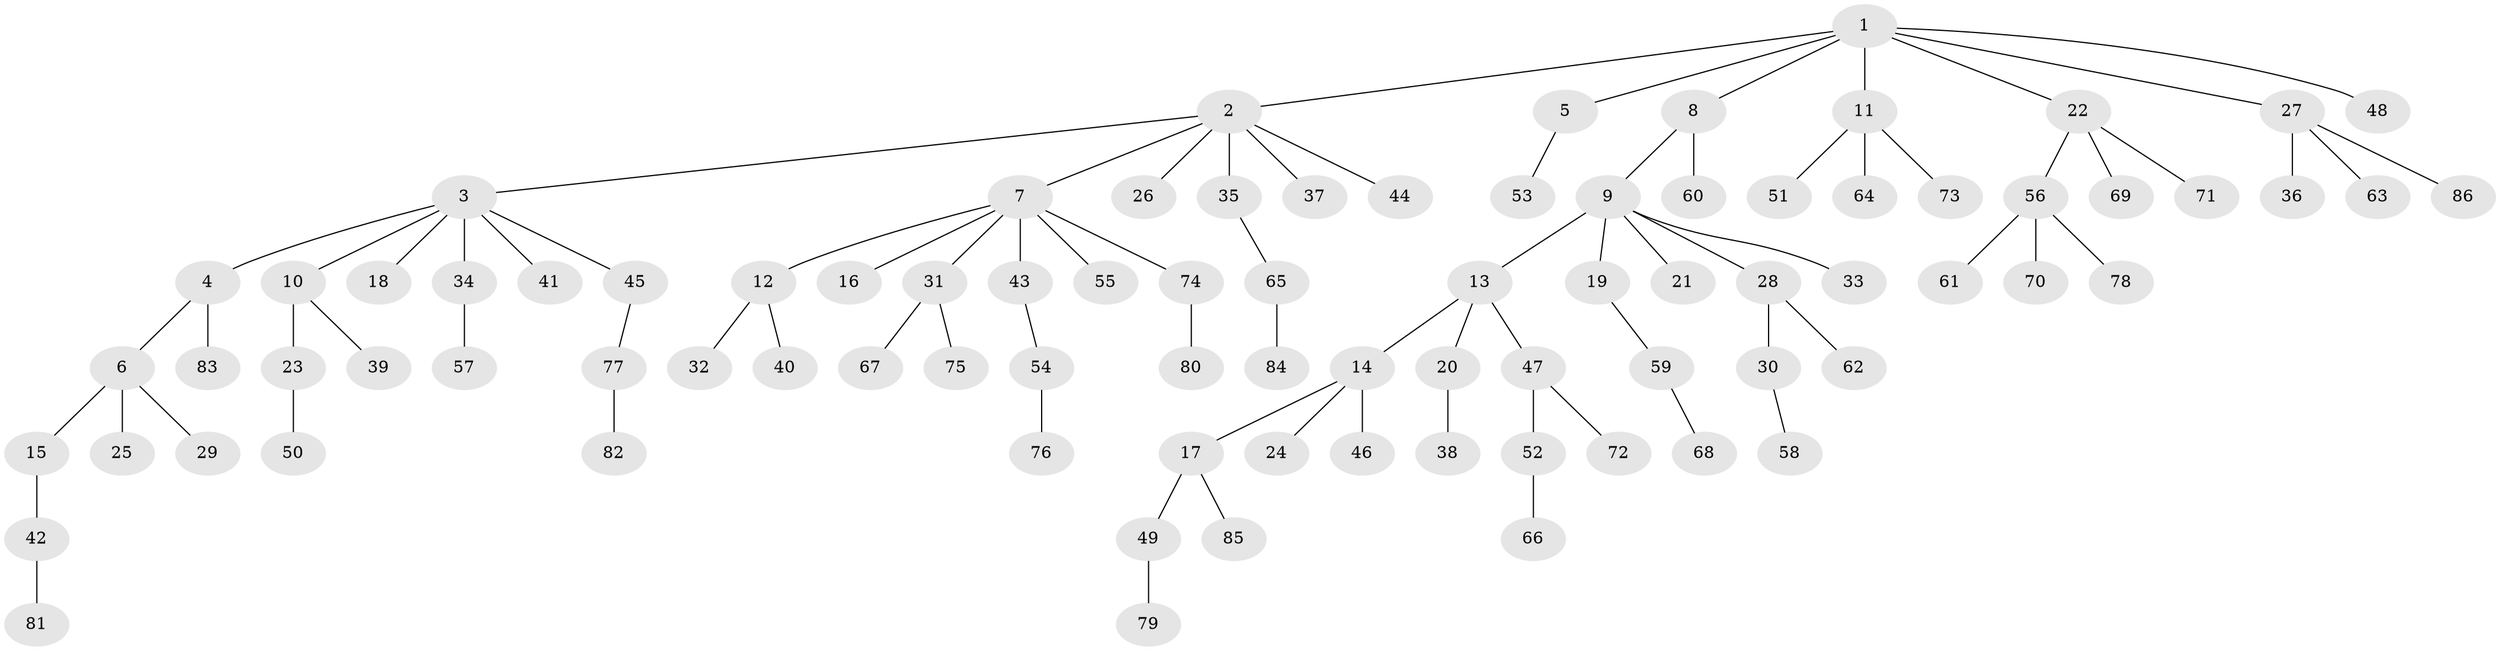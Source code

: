 // Generated by graph-tools (version 1.1) at 2025/37/03/09/25 02:37:06]
// undirected, 86 vertices, 85 edges
graph export_dot {
graph [start="1"]
  node [color=gray90,style=filled];
  1;
  2;
  3;
  4;
  5;
  6;
  7;
  8;
  9;
  10;
  11;
  12;
  13;
  14;
  15;
  16;
  17;
  18;
  19;
  20;
  21;
  22;
  23;
  24;
  25;
  26;
  27;
  28;
  29;
  30;
  31;
  32;
  33;
  34;
  35;
  36;
  37;
  38;
  39;
  40;
  41;
  42;
  43;
  44;
  45;
  46;
  47;
  48;
  49;
  50;
  51;
  52;
  53;
  54;
  55;
  56;
  57;
  58;
  59;
  60;
  61;
  62;
  63;
  64;
  65;
  66;
  67;
  68;
  69;
  70;
  71;
  72;
  73;
  74;
  75;
  76;
  77;
  78;
  79;
  80;
  81;
  82;
  83;
  84;
  85;
  86;
  1 -- 2;
  1 -- 5;
  1 -- 8;
  1 -- 11;
  1 -- 22;
  1 -- 27;
  1 -- 48;
  2 -- 3;
  2 -- 7;
  2 -- 26;
  2 -- 35;
  2 -- 37;
  2 -- 44;
  3 -- 4;
  3 -- 10;
  3 -- 18;
  3 -- 34;
  3 -- 41;
  3 -- 45;
  4 -- 6;
  4 -- 83;
  5 -- 53;
  6 -- 15;
  6 -- 25;
  6 -- 29;
  7 -- 12;
  7 -- 16;
  7 -- 31;
  7 -- 43;
  7 -- 55;
  7 -- 74;
  8 -- 9;
  8 -- 60;
  9 -- 13;
  9 -- 19;
  9 -- 21;
  9 -- 28;
  9 -- 33;
  10 -- 23;
  10 -- 39;
  11 -- 51;
  11 -- 64;
  11 -- 73;
  12 -- 32;
  12 -- 40;
  13 -- 14;
  13 -- 20;
  13 -- 47;
  14 -- 17;
  14 -- 24;
  14 -- 46;
  15 -- 42;
  17 -- 49;
  17 -- 85;
  19 -- 59;
  20 -- 38;
  22 -- 56;
  22 -- 69;
  22 -- 71;
  23 -- 50;
  27 -- 36;
  27 -- 63;
  27 -- 86;
  28 -- 30;
  28 -- 62;
  30 -- 58;
  31 -- 67;
  31 -- 75;
  34 -- 57;
  35 -- 65;
  42 -- 81;
  43 -- 54;
  45 -- 77;
  47 -- 52;
  47 -- 72;
  49 -- 79;
  52 -- 66;
  54 -- 76;
  56 -- 61;
  56 -- 70;
  56 -- 78;
  59 -- 68;
  65 -- 84;
  74 -- 80;
  77 -- 82;
}
